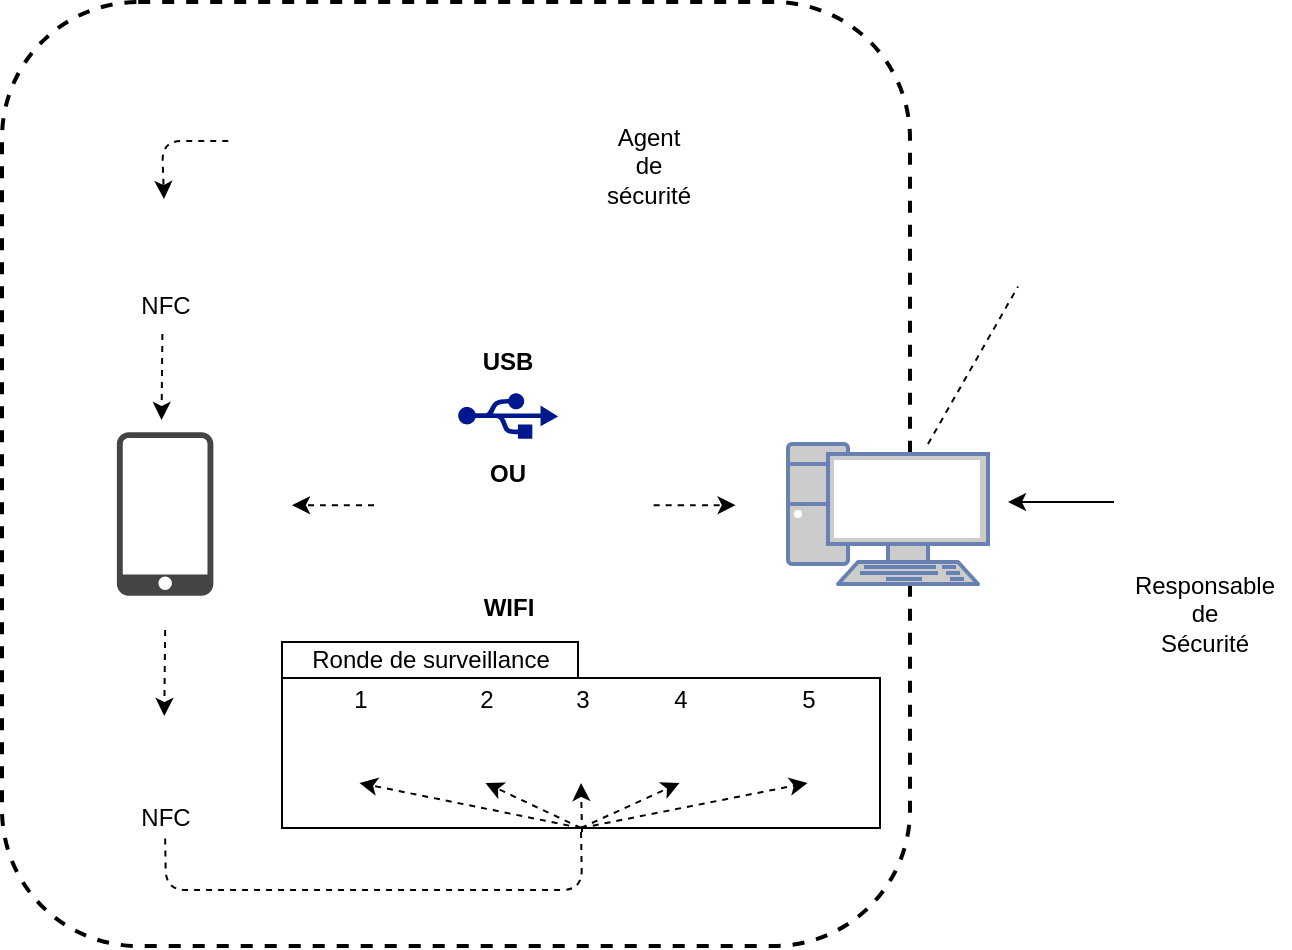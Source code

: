 <mxfile version="12.6.2" type="device"><diagram id="9w_R91B5Fiwj7FcZd3A6" name="Page-1"><mxGraphModel dx="1102" dy="604" grid="0" gridSize="10" guides="1" tooltips="1" connect="1" arrows="1" fold="1" page="1" pageScale="1" pageWidth="827" pageHeight="1169" math="0" shadow="0"><root><mxCell id="0"/><mxCell id="1" parent="0"/><mxCell id="fkzxgRWBYWhTM9YPcsHK-26" value="" style="rounded=1;whiteSpace=wrap;html=1;dashed=1;strokeColor=#000000;strokeWidth=2;" parent="1" vertex="1"><mxGeometry x="67" y="109" width="454" height="472" as="geometry"/></mxCell><mxCell id="fkzxgRWBYWhTM9YPcsHK-6" value="" style="fontColor=#0066CC;verticalAlign=top;verticalLabelPosition=bottom;labelPosition=center;align=center;html=1;outlineConnect=0;fillColor=#CCCCCC;strokeColor=#6881B3;gradientColor=none;gradientDirection=north;strokeWidth=2;shape=mxgraph.networks.pc;" parent="1" vertex="1"><mxGeometry x="460" y="330" width="100" height="70" as="geometry"/></mxCell><mxCell id="fkzxgRWBYWhTM9YPcsHK-10" value="" style="shape=image;html=1;verticalAlign=top;verticalLabelPosition=bottom;labelBackgroundColor=#ffffff;imageAspect=0;aspect=fixed;image=https://cdn3.iconfinder.com/data/icons/simple-files-1/128/Wi-Fi-128.png;fontColor=#33FF33;" parent="1" vertex="1"><mxGeometry x="294.12" y="348" width="52" height="52" as="geometry"/></mxCell><mxCell id="fkzxgRWBYWhTM9YPcsHK-11" value="" style="shape=image;html=1;verticalAlign=top;verticalLabelPosition=bottom;labelBackgroundColor=#ffffff;imageAspect=0;aspect=fixed;image=https://cdn2.iconfinder.com/data/icons/circle-icons-1/64/creditcard-128.png" parent="1" vertex="1"><mxGeometry x="191" y="159" width="42" height="42" as="geometry"/></mxCell><mxCell id="fkzxgRWBYWhTM9YPcsHK-14" value="" style="shape=image;html=1;verticalAlign=top;verticalLabelPosition=bottom;labelBackgroundColor=#ffffff;imageAspect=0;aspect=fixed;image=https://cdn4.iconfinder.com/data/icons/devine_icons/128/PNG/System%20and%20Internet/Account%20and%20Control.png" parent="1" vertex="1"><mxGeometry x="630" y="310" width="78" height="78" as="geometry"/></mxCell><mxCell id="fkzxgRWBYWhTM9YPcsHK-15" value="" style="shape=image;html=1;verticalAlign=top;verticalLabelPosition=bottom;labelBackgroundColor=#ffffff;imageAspect=0;aspect=fixed;image=https://cdn4.iconfinder.com/data/icons/file-extension-names-vol-8/512/24-128.png" parent="1" vertex="1"><mxGeometry x="560" y="181.25" width="70" height="70" as="geometry"/></mxCell><mxCell id="fkzxgRWBYWhTM9YPcsHK-18" value="" style="shape=image;html=1;verticalAlign=top;verticalLabelPosition=bottom;labelBackgroundColor=#ffffff;imageAspect=0;aspect=fixed;image=https://cdn4.iconfinder.com/data/icons/devine_icons/128/PNG/System%20and%20Internet/Account%20and%20Control.png" parent="1" vertex="1"><mxGeometry x="264" y="143" width="96" height="96" as="geometry"/></mxCell><mxCell id="fkzxgRWBYWhTM9YPcsHK-23" value="" style="shape=image;html=1;verticalAlign=top;verticalLabelPosition=bottom;labelBackgroundColor=#ffffff;imageAspect=0;aspect=fixed;image=https://cdn4.iconfinder.com/data/icons/vecico-connectivity/288/nfc-128.png" parent="1" vertex="1"><mxGeometry x="131.32" y="214" width="37.25" height="37.25" as="geometry"/></mxCell><mxCell id="fkzxgRWBYWhTM9YPcsHK-24" value="&lt;div align=&quot;center&quot;&gt;Responsable &lt;br&gt;&lt;/div&gt;&lt;div&gt;de&lt;/div&gt;&lt;div&gt;Sécurité&lt;br&gt;&lt;/div&gt;" style="text;html=1;align=center;verticalAlign=middle;resizable=0;points=[];autosize=1;" parent="1" vertex="1"><mxGeometry x="624" y="392" width="87" height="46" as="geometry"/></mxCell><mxCell id="fkzxgRWBYWhTM9YPcsHK-25" value="" style="endArrow=classic;html=1;" parent="1" edge="1"><mxGeometry width="50" height="50" relative="1" as="geometry"><mxPoint x="623" y="359" as="sourcePoint"/><mxPoint x="570" y="359" as="targetPoint"/></mxGeometry></mxCell><mxCell id="fkzxgRWBYWhTM9YPcsHK-33" value="" style="pointerEvents=1;shadow=0;dashed=0;html=1;strokeColor=none;fillColor=#434445;aspect=fixed;labelPosition=center;verticalLabelPosition=bottom;verticalAlign=top;align=center;outlineConnect=0;shape=mxgraph.vvd.phone;" parent="1" vertex="1"><mxGeometry x="124.44" y="324.11" width="48.25" height="81.78" as="geometry"/></mxCell><mxCell id="fkzxgRWBYWhTM9YPcsHK-36" value="" style="shape=image;html=1;verticalAlign=top;verticalLabelPosition=bottom;labelBackgroundColor=#ffffff;imageAspect=0;aspect=fixed;image=https://cdn2.iconfinder.com/data/icons/black-file-type/512/file__apk__android_-128.png;dashed=1;strokeColor=#000000;strokeWidth=2;" parent="1" vertex="1"><mxGeometry x="115" y="327.43" width="67.13" height="67.13" as="geometry"/></mxCell><mxCell id="fkzxgRWBYWhTM9YPcsHK-38" value="WIFI" style="text;html=1;align=center;verticalAlign=middle;resizable=0;points=[];autosize=1;fontStyle=1" parent="1" vertex="1"><mxGeometry x="298.12" y="403" width="44" height="18" as="geometry"/></mxCell><mxCell id="fkzxgRWBYWhTM9YPcsHK-42" value="" style="endArrow=classic;html=1;fontColor=#33FF33;dashed=1;" parent="1" edge="1"><mxGeometry width="50" height="50" relative="1" as="geometry"><mxPoint x="392.83" y="360.58" as="sourcePoint"/><mxPoint x="433.83" y="360.58" as="targetPoint"/><Array as="points"><mxPoint x="414.83" y="360.58"/></Array></mxGeometry></mxCell><mxCell id="fkzxgRWBYWhTM9YPcsHK-43" value="" style="endArrow=classic;html=1;fontColor=#33FF33;dashed=1;" parent="1" edge="1"><mxGeometry width="50" height="50" relative="1" as="geometry"><mxPoint x="253" y="360.58" as="sourcePoint"/><mxPoint x="212" y="360.58" as="targetPoint"/><Array as="points"><mxPoint x="234" y="360.58"/></Array></mxGeometry></mxCell><mxCell id="fkzxgRWBYWhTM9YPcsHK-44" value="&lt;div&gt;&lt;font color=&quot;#000000&quot;&gt;Agent &lt;br&gt;&lt;/font&gt;&lt;/div&gt;&lt;div&gt;&lt;font color=&quot;#000000&quot;&gt;de &lt;br&gt;&lt;/font&gt;&lt;/div&gt;&lt;div&gt;&lt;font color=&quot;#000000&quot;&gt;sécurité&lt;/font&gt;&lt;/div&gt;" style="text;html=1;align=center;verticalAlign=middle;resizable=0;points=[];autosize=1;fontColor=#33FF33;" parent="1" vertex="1"><mxGeometry x="360" y="168" width="60" height="46" as="geometry"/></mxCell><mxCell id="fkzxgRWBYWhTM9YPcsHK-49" value="" style="endArrow=classic;html=1;dashed=1;fontColor=#33FF33;" parent="1" edge="1"><mxGeometry width="50" height="50" relative="1" as="geometry"><mxPoint x="148.57" y="423" as="sourcePoint"/><mxPoint x="148.15" y="466" as="targetPoint"/></mxGeometry></mxCell><mxCell id="fkzxgRWBYWhTM9YPcsHK-51" value="" style="endArrow=classic;html=1;dashed=1;fontColor=#33FF33;" parent="1" edge="1"><mxGeometry width="50" height="50" relative="1" as="geometry"><mxPoint x="147.19" y="275" as="sourcePoint"/><mxPoint x="146.77" y="318" as="targetPoint"/></mxGeometry></mxCell><mxCell id="fkzxgRWBYWhTM9YPcsHK-52" value="" style="shape=image;html=1;verticalAlign=top;verticalLabelPosition=bottom;labelBackgroundColor=#ffffff;imageAspect=0;aspect=fixed;image=https://cdn4.iconfinder.com/data/icons/vecico-connectivity/288/nfc-128.png" parent="1" vertex="1"><mxGeometry x="129.94" y="470" width="37.25" height="37.25" as="geometry"/></mxCell><mxCell id="fkzxgRWBYWhTM9YPcsHK-54" value="" style="endArrow=classic;html=1;dashed=1;fontColor=#33FF33;" parent="1" edge="1"><mxGeometry width="50" height="50" relative="1" as="geometry"><mxPoint x="180.13" y="178.5" as="sourcePoint"/><mxPoint x="148" y="207.5" as="targetPoint"/><Array as="points"><mxPoint x="147" y="178.5"/></Array></mxGeometry></mxCell><mxCell id="fkzxgRWBYWhTM9YPcsHK-56" value="NFC" style="text;html=1;strokeColor=none;fillColor=none;align=center;verticalAlign=middle;whiteSpace=wrap;rounded=0;dashed=1;labelBackgroundColor=#FFFFFF;fontColor=#000000;" parent="1" vertex="1"><mxGeometry x="128.57" y="251.25" width="40" height="20" as="geometry"/></mxCell><mxCell id="fkzxgRWBYWhTM9YPcsHK-57" value="NFC" style="text;html=1;strokeColor=none;fillColor=none;align=center;verticalAlign=middle;whiteSpace=wrap;rounded=0;dashed=1;labelBackgroundColor=#FFFFFF;fontColor=#000000;" parent="1" vertex="1"><mxGeometry x="128.57" y="507.25" width="40" height="20" as="geometry"/></mxCell><mxCell id="fkzxgRWBYWhTM9YPcsHK-65" value="" style="shape=folder;fontStyle=1;spacingTop=10;tabWidth=148;tabHeight=18;tabPosition=left;html=1;labelBackgroundColor=#FFFFFF;strokeColor=#000000;strokeWidth=1;fontColor=#000000;" parent="1" vertex="1"><mxGeometry x="207" y="429" width="299" height="93" as="geometry"/></mxCell><mxCell id="fkzxgRWBYWhTM9YPcsHK-66" value="Ronde de surveillance" style="text;html=1;align=center;verticalAlign=middle;resizable=0;points=[];autosize=1;fontColor=#000000;" parent="1" vertex="1"><mxGeometry x="207" y="429" width="147" height="18" as="geometry"/></mxCell><mxCell id="fkzxgRWBYWhTM9YPcsHK-68" value="" style="shape=image;html=1;verticalAlign=top;verticalLabelPosition=bottom;labelBackgroundColor=#ffffff;imageAspect=0;aspect=fixed;image=https://cdn0.iconfinder.com/data/icons/geosm-e-commerce/48/location-128.png;strokeColor=#000000;strokeWidth=1;fontColor=#000000;" parent="1" vertex="1"><mxGeometry x="228" y="464" width="35.5" height="35.5" as="geometry"/></mxCell><mxCell id="fkzxgRWBYWhTM9YPcsHK-69" value="" style="shape=image;html=1;verticalAlign=top;verticalLabelPosition=bottom;labelBackgroundColor=#ffffff;imageAspect=0;aspect=fixed;image=https://cdn0.iconfinder.com/data/icons/geosm-e-commerce/48/location-128.png;strokeColor=#000000;strokeWidth=1;fontColor=#000000;" parent="1" vertex="1"><mxGeometry x="291" y="464" width="35.5" height="35.5" as="geometry"/></mxCell><mxCell id="fkzxgRWBYWhTM9YPcsHK-70" value="" style="shape=image;html=1;verticalAlign=top;verticalLabelPosition=bottom;labelBackgroundColor=#ffffff;imageAspect=0;aspect=fixed;image=https://cdn0.iconfinder.com/data/icons/geosm-e-commerce/48/location-128.png;strokeColor=#000000;strokeWidth=1;fontColor=#000000;" parent="1" vertex="1"><mxGeometry x="388" y="464" width="35.5" height="35.5" as="geometry"/></mxCell><mxCell id="fkzxgRWBYWhTM9YPcsHK-71" value="" style="shape=image;html=1;verticalAlign=top;verticalLabelPosition=bottom;labelBackgroundColor=#ffffff;imageAspect=0;aspect=fixed;image=https://cdn0.iconfinder.com/data/icons/geosm-e-commerce/48/location-128.png;strokeColor=#000000;strokeWidth=1;fontColor=#000000;" parent="1" vertex="1"><mxGeometry x="452" y="464" width="35.5" height="35.5" as="geometry"/></mxCell><mxCell id="fkzxgRWBYWhTM9YPcsHK-72" value="" style="endArrow=none;dashed=1;html=1;fontColor=#000000;exitX=0.5;exitY=1;exitDx=0;exitDy=0;entryX=0.5;entryY=1;entryDx=0;entryDy=0;entryPerimeter=0;" parent="1" source="fkzxgRWBYWhTM9YPcsHK-57" target="fkzxgRWBYWhTM9YPcsHK-65" edge="1"><mxGeometry width="50" height="50" relative="1" as="geometry"><mxPoint x="195" y="647" as="sourcePoint"/><mxPoint x="350" y="553" as="targetPoint"/><Array as="points"><mxPoint x="149" y="553"/><mxPoint x="357" y="553"/></Array></mxGeometry></mxCell><mxCell id="fkzxgRWBYWhTM9YPcsHK-73" value="" style="endArrow=classic;html=1;dashed=1;fontColor=#000000;entryX=0.5;entryY=1;entryDx=0;entryDy=0;exitX=0.5;exitY=1;exitDx=0;exitDy=0;exitPerimeter=0;" parent="1" source="fkzxgRWBYWhTM9YPcsHK-65" target="fkzxgRWBYWhTM9YPcsHK-68" edge="1"><mxGeometry width="50" height="50" relative="1" as="geometry"><mxPoint x="326" y="668" as="sourcePoint"/><mxPoint x="376" y="618" as="targetPoint"/></mxGeometry></mxCell><mxCell id="fkzxgRWBYWhTM9YPcsHK-74" value="" style="endArrow=classic;html=1;dashed=1;fontColor=#000000;exitX=0.5;exitY=1;exitDx=0;exitDy=0;exitPerimeter=0;entryX=0.5;entryY=1;entryDx=0;entryDy=0;" parent="1" source="fkzxgRWBYWhTM9YPcsHK-65" target="fkzxgRWBYWhTM9YPcsHK-69" edge="1"><mxGeometry width="50" height="50" relative="1" as="geometry"><mxPoint x="296" y="680" as="sourcePoint"/><mxPoint x="346" y="630" as="targetPoint"/></mxGeometry></mxCell><mxCell id="fkzxgRWBYWhTM9YPcsHK-75" value="" style="endArrow=classic;html=1;dashed=1;fontColor=#000000;entryX=0.5;entryY=1;entryDx=0;entryDy=0;exitX=0.5;exitY=1;exitDx=0;exitDy=0;exitPerimeter=0;" parent="1" source="fkzxgRWBYWhTM9YPcsHK-65" target="fkzxgRWBYWhTM9YPcsHK-70" edge="1"><mxGeometry width="50" height="50" relative="1" as="geometry"><mxPoint x="285" y="674" as="sourcePoint"/><mxPoint x="335" y="624" as="targetPoint"/></mxGeometry></mxCell><mxCell id="fkzxgRWBYWhTM9YPcsHK-76" value="" style="endArrow=classic;html=1;dashed=1;fontColor=#000000;exitX=0.5;exitY=1;exitDx=0;exitDy=0;exitPerimeter=0;entryX=0.5;entryY=1;entryDx=0;entryDy=0;" parent="1" source="fkzxgRWBYWhTM9YPcsHK-65" target="fkzxgRWBYWhTM9YPcsHK-71" edge="1"><mxGeometry width="50" height="50" relative="1" as="geometry"><mxPoint x="356" y="522" as="sourcePoint"/><mxPoint x="460" y="602" as="targetPoint"/></mxGeometry></mxCell><mxCell id="fkzxgRWBYWhTM9YPcsHK-77" value="1" style="text;html=1;align=center;verticalAlign=middle;resizable=0;points=[];autosize=1;fontColor=#000000;" parent="1" vertex="1"><mxGeometry x="236.75" y="449" width="18" height="18" as="geometry"/></mxCell><mxCell id="fkzxgRWBYWhTM9YPcsHK-78" value="" style="shape=image;html=1;verticalAlign=top;verticalLabelPosition=bottom;labelBackgroundColor=#ffffff;imageAspect=0;aspect=fixed;image=https://cdn0.iconfinder.com/data/icons/geosm-e-commerce/48/location-128.png;strokeColor=#000000;strokeWidth=1;fontColor=#000000;" parent="1" vertex="1"><mxGeometry x="338.75" y="464" width="35.5" height="35.5" as="geometry"/></mxCell><mxCell id="fkzxgRWBYWhTM9YPcsHK-79" value="" style="endArrow=classic;html=1;dashed=1;fontColor=#000000;entryX=0.5;entryY=1;entryDx=0;entryDy=0;" parent="1" target="fkzxgRWBYWhTM9YPcsHK-78" edge="1"><mxGeometry width="50" height="50" relative="1" as="geometry"><mxPoint x="357" y="524" as="sourcePoint"/><mxPoint x="415.75" y="509.5" as="targetPoint"/></mxGeometry></mxCell><mxCell id="fkzxgRWBYWhTM9YPcsHK-80" value="&lt;div&gt;2&lt;/div&gt;&lt;div&gt;&lt;br&gt;&lt;/div&gt;" style="text;html=1;align=center;verticalAlign=middle;resizable=0;points=[];autosize=1;fontColor=#000000;" parent="1" vertex="1"><mxGeometry x="299.75" y="449" width="18" height="32" as="geometry"/></mxCell><mxCell id="fkzxgRWBYWhTM9YPcsHK-81" value="&lt;div&gt;3&lt;/div&gt;&lt;div&gt;&lt;br&gt;&lt;/div&gt;" style="text;html=1;align=center;verticalAlign=middle;resizable=0;points=[];autosize=1;fontColor=#000000;" parent="1" vertex="1"><mxGeometry x="347.5" y="449" width="18" height="32" as="geometry"/></mxCell><mxCell id="fkzxgRWBYWhTM9YPcsHK-82" value="&lt;div&gt;4&lt;/div&gt;&lt;div&gt;&lt;br&gt;&lt;/div&gt;" style="text;html=1;align=center;verticalAlign=middle;resizable=0;points=[];autosize=1;fontColor=#000000;" parent="1" vertex="1"><mxGeometry x="396.75" y="449" width="18" height="32" as="geometry"/></mxCell><mxCell id="fkzxgRWBYWhTM9YPcsHK-83" value="&lt;div&gt;5&lt;/div&gt;&lt;div&gt;&lt;br&gt;&lt;/div&gt;" style="text;html=1;align=center;verticalAlign=middle;resizable=0;points=[];autosize=1;fontColor=#000000;" parent="1" vertex="1"><mxGeometry x="460.75" y="449" width="18" height="32" as="geometry"/></mxCell><mxCell id="fkzxgRWBYWhTM9YPcsHK-84" value="" style="endArrow=none;html=1;dashed=1;fontColor=#000000;" parent="1" source="fkzxgRWBYWhTM9YPcsHK-6" target="fkzxgRWBYWhTM9YPcsHK-15" edge="1"><mxGeometry width="50" height="50" relative="1" as="geometry"><mxPoint x="536" y="317" as="sourcePoint"/><mxPoint x="586" y="267" as="targetPoint"/></mxGeometry></mxCell><mxCell id="BqbdTCXo89ubZHlRBZgY-1" value="" style="aspect=fixed;pointerEvents=1;shadow=0;dashed=0;html=1;strokeColor=none;labelPosition=center;verticalLabelPosition=bottom;verticalAlign=top;align=center;fillColor=#00188D;shape=mxgraph.mscae.enterprise.usb" vertex="1" parent="1"><mxGeometry x="295.12" y="304.43" width="50" height="23" as="geometry"/></mxCell><mxCell id="BqbdTCXo89ubZHlRBZgY-5" value="&lt;b&gt;USB&lt;/b&gt;" style="text;html=1;strokeColor=none;fillColor=none;align=center;verticalAlign=middle;whiteSpace=wrap;rounded=0;" vertex="1" parent="1"><mxGeometry x="300.12" y="279" width="40" height="20" as="geometry"/></mxCell><mxCell id="BqbdTCXo89ubZHlRBZgY-6" value="&lt;b&gt;OU&lt;/b&gt;" style="text;html=1;strokeColor=none;fillColor=none;align=center;verticalAlign=middle;whiteSpace=wrap;rounded=0;" vertex="1" parent="1"><mxGeometry x="300" y="335" width="40" height="20" as="geometry"/></mxCell></root></mxGraphModel></diagram></mxfile>